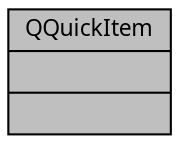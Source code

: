 digraph "QQuickItem"
{
 // INTERACTIVE_SVG=YES
  bgcolor="transparent";
  edge [fontname="Verdana",fontsize="11",labelfontname="Verdana",labelfontsize="11"];
  node [fontname="Verdana",fontsize="11",shape=record];
  Node1 [label="{QQuickItem\n||}",height=0.2,width=0.4,color="black", fillcolor="grey75", style="filled" fontcolor="black"];
}

